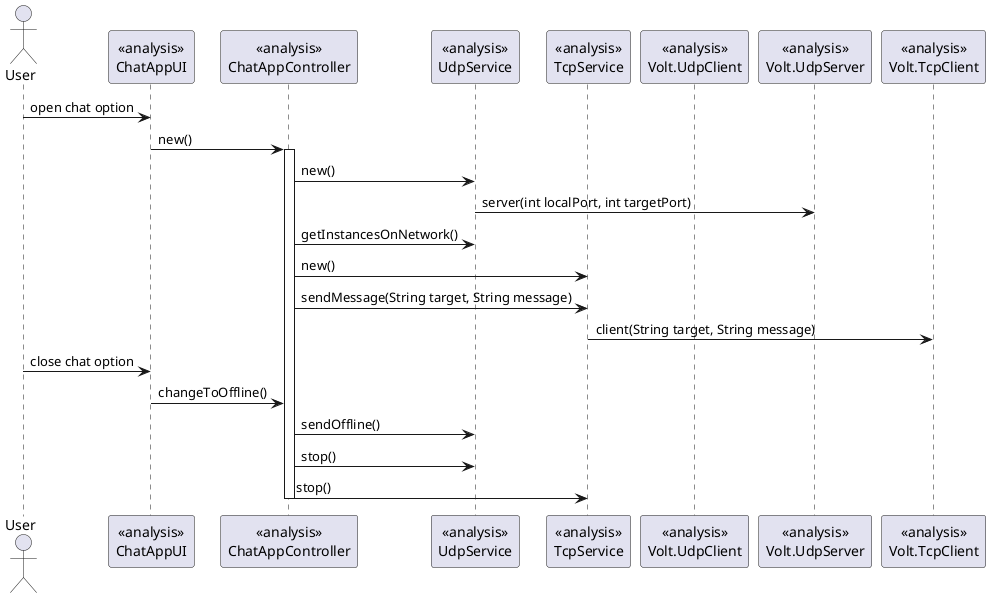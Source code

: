 @startuml doc-files/chat_app_analysis_send.png

actor User
participant "<<analysis>>\nChatAppUI" as ChatAppUI
participant "<<analysis>>\nChatAppController" as ChatAppController
participant "<<analysis>>\nUdpService" as UdpService
participant "<<analysis>>\nTcpService" as TcpService
participant "<<analysis>>\nVolt.UdpClient" as UdpClient
participant "<<analysis>>\nVolt.UdpServer" as UdpServer
participant "<<analysis>>\nVolt.TcpClient" as TcpClient

User->ChatAppUI: open chat option
ChatAppUI->ChatAppController: new()

activate ChatAppController
ChatAppController->UdpService: new()
UdpService->UdpServer:server(int localPort, int targetPort)
ChatAppController->UdpService: getInstancesOnNetwork()
ChatAppController->TcpService: new()
ChatAppController->TcpService: sendMessage(String target, String message)
TcpService->TcpClient:client(String target, String message)
User->ChatAppUI: close chat option
ChatAppUI->ChatAppController: changeToOffline()
ChatAppController->UdpService: sendOffline()
ChatAppController->UdpService: stop()
ChatAppController->TcpService: stop()
deactivate ChatAppController

@enduml